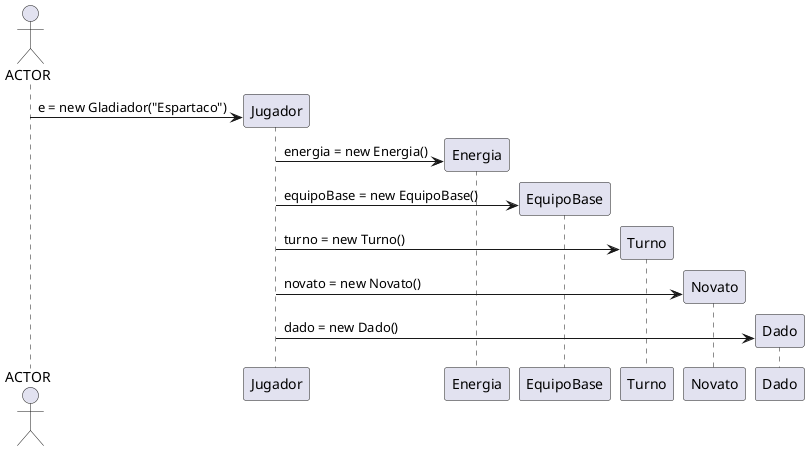 @startuml

actor ACTOR

create Jugador
ACTOR -> Jugador: e = new Gladiador("Espartaco")

create Energia
Jugador -> Energia: energia = new Energia()

create EquipoBase
Jugador -> EquipoBase: equipoBase = new EquipoBase()

create Turno
Jugador -> Turno: turno = new Turno()

create Novato
Jugador -> Novato: novato = new Novato()

create Dado
Jugador -> Dado: dado = new Dado()
@enduml